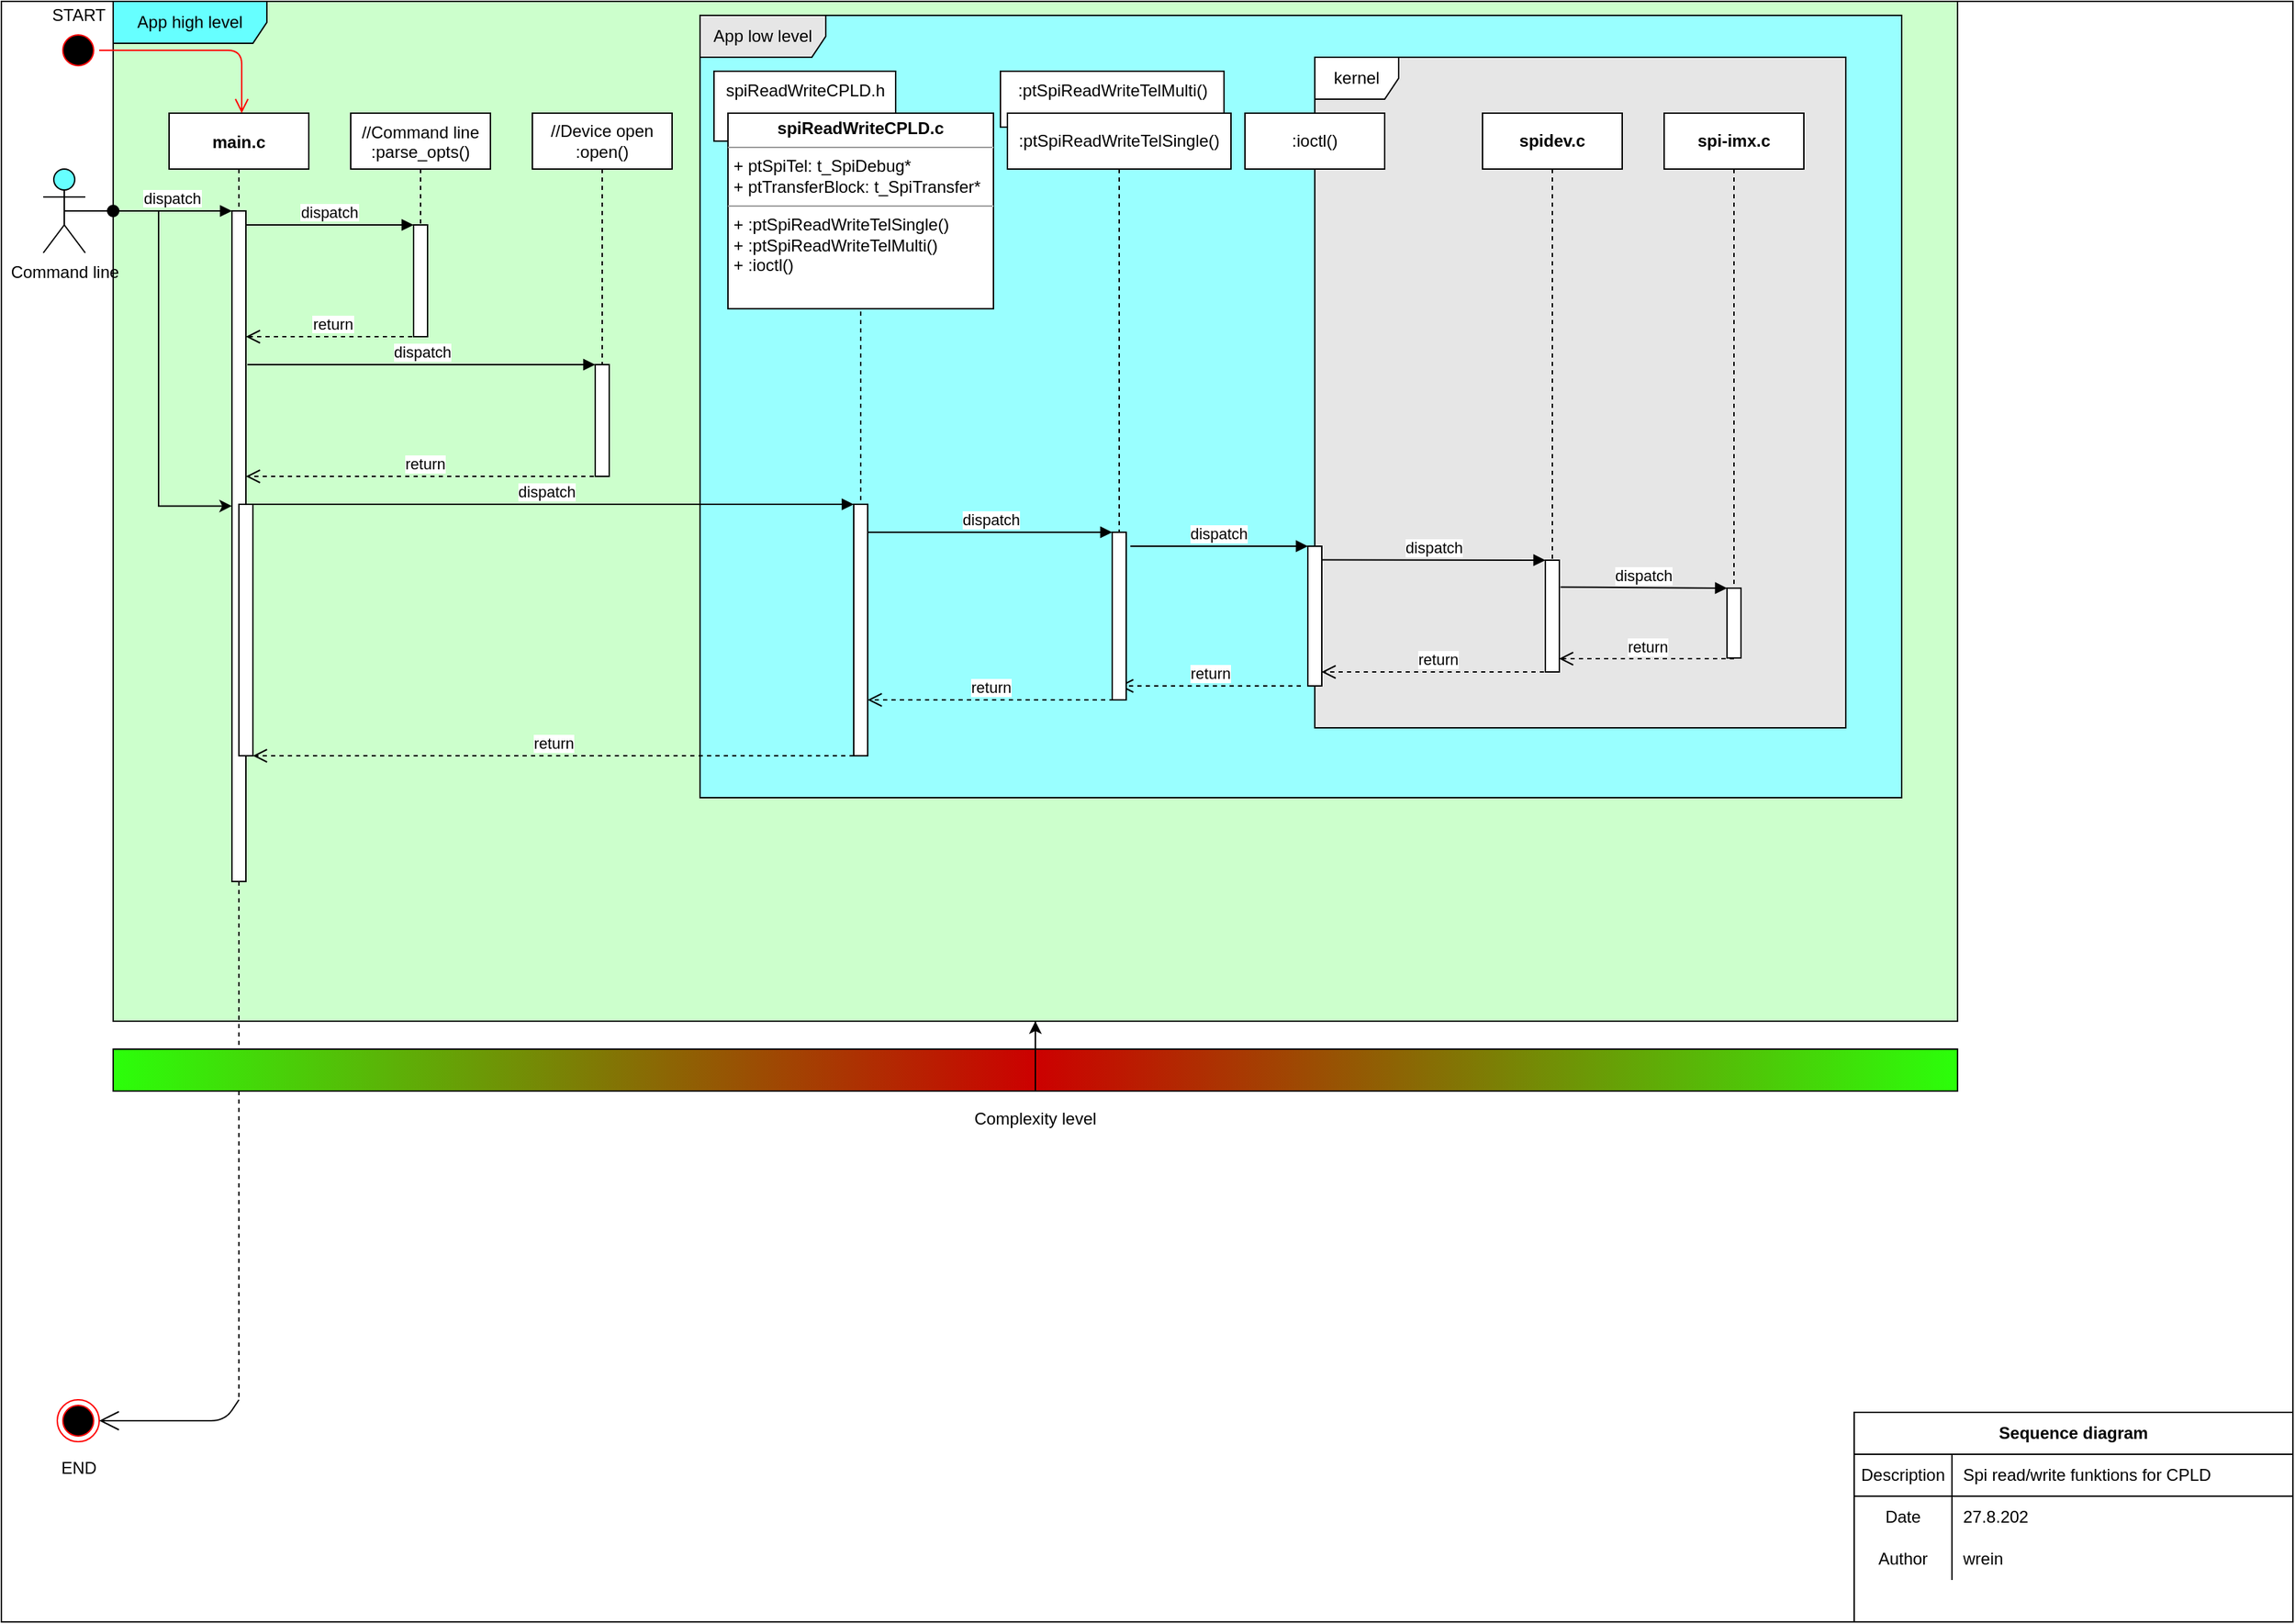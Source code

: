 <mxfile version="14.1.8" type="device"><diagram id="kgpKYQtTHZ0yAKxKKP6v" name="Page-1"><mxGraphModel dx="1086" dy="926" grid="1" gridSize="10" guides="1" tooltips="1" connect="1" arrows="1" fold="1" page="1" pageScale="1" pageWidth="1654" pageHeight="1169" background="#ffffff" math="0" shadow="0"><root><mxCell id="0"/><mxCell id="1" parent="0"/><mxCell id="fhbLya8eWGwlrxsxYKa--1" value="" style="rounded=0;whiteSpace=wrap;html=1;" parent="1" vertex="1"><mxGeometry width="1640" height="1160" as="geometry"/></mxCell><mxCell id="07aKGjusVY3BMr2mS334-1" value="App high level" style="shape=umlFrame;whiteSpace=wrap;html=1;shadow=0;labelBackgroundColor=none;width=110;height=30;swimlaneFillColor=#CCFFCC;fillColor=#66FFFF;" parent="1" vertex="1"><mxGeometry x="80" width="1320" height="730" as="geometry"/></mxCell><mxCell id="VKZeagpRYc-gRWp1bDcH-72" value="App low level" style="shape=umlFrame;whiteSpace=wrap;html=1;shadow=0;labelBackgroundColor=none;fillColor=#E6E6E6;width=90;height=30;swimlaneFillColor=#99FFFF;" parent="1" vertex="1"><mxGeometry x="500" y="10" width="860" height="560" as="geometry"/></mxCell><mxCell id="VKZeagpRYc-gRWp1bDcH-71" value="kernel" style="shape=umlFrame;whiteSpace=wrap;html=1;labelBackgroundColor=#ffffff;shadow=0;swimlaneFillColor=#E6E6E6;" parent="1" vertex="1"><mxGeometry x="940" y="40" width="380" height="480" as="geometry"/></mxCell><mxCell id="VKZeagpRYc-gRWp1bDcH-32" value="spiReadWriteCPLD.h" style="html=1;verticalAlign=top;" parent="1" vertex="1"><mxGeometry x="510" y="50" width="130" height="50" as="geometry"/></mxCell><mxCell id="3nuBFxr9cyL0pnOWT2aG-1" value="main.c" style="shape=umlLifeline;perimeter=lifelinePerimeter;container=1;collapsible=0;recursiveResize=0;rounded=0;shadow=0;strokeWidth=1;fontStyle=1" parent="1" vertex="1"><mxGeometry x="120" y="80" width="100" height="920" as="geometry"/></mxCell><mxCell id="3nuBFxr9cyL0pnOWT2aG-2" value="" style="points=[];perimeter=orthogonalPerimeter;rounded=0;shadow=0;strokeWidth=1;" parent="3nuBFxr9cyL0pnOWT2aG-1" vertex="1"><mxGeometry x="45" y="70" width="10" height="480" as="geometry"/></mxCell><mxCell id="3nuBFxr9cyL0pnOWT2aG-3" value="dispatch" style="verticalAlign=bottom;startArrow=oval;endArrow=block;startSize=8;shadow=0;strokeWidth=1;" parent="3nuBFxr9cyL0pnOWT2aG-1" target="3nuBFxr9cyL0pnOWT2aG-2" edge="1"><mxGeometry relative="1" as="geometry"><mxPoint x="-40" y="70" as="sourcePoint"/></mxGeometry></mxCell><mxCell id="3nuBFxr9cyL0pnOWT2aG-5" value="//Command line&#10;:parse_opts()" style="shape=umlLifeline;perimeter=lifelinePerimeter;container=1;collapsible=0;recursiveResize=0;rounded=0;shadow=0;strokeWidth=1;" parent="1" vertex="1"><mxGeometry x="250" y="80" width="100" height="160" as="geometry"/></mxCell><mxCell id="3nuBFxr9cyL0pnOWT2aG-6" value="" style="points=[];perimeter=orthogonalPerimeter;rounded=0;shadow=0;strokeWidth=1;" parent="3nuBFxr9cyL0pnOWT2aG-5" vertex="1"><mxGeometry x="45" y="80" width="10" height="80" as="geometry"/></mxCell><mxCell id="3nuBFxr9cyL0pnOWT2aG-7" value="return" style="verticalAlign=bottom;endArrow=open;dashed=1;endSize=8;shadow=0;strokeWidth=1;" parent="1" target="3nuBFxr9cyL0pnOWT2aG-2" edge="1"><mxGeometry relative="1" as="geometry"><mxPoint x="180" y="240.0" as="targetPoint"/><mxPoint x="300" y="240" as="sourcePoint"/></mxGeometry></mxCell><mxCell id="3nuBFxr9cyL0pnOWT2aG-8" value="dispatch" style="verticalAlign=bottom;endArrow=block;entryX=0;entryY=0;shadow=0;strokeWidth=1;" parent="1" source="3nuBFxr9cyL0pnOWT2aG-2" target="3nuBFxr9cyL0pnOWT2aG-6" edge="1"><mxGeometry relative="1" as="geometry"><mxPoint x="275" y="160" as="sourcePoint"/></mxGeometry></mxCell><mxCell id="VKZeagpRYc-gRWp1bDcH-4" value="//Device open&lt;br&gt;:open()" style="shape=umlLifeline;perimeter=lifelinePerimeter;whiteSpace=wrap;html=1;container=1;collapsible=0;recursiveResize=0;outlineConnect=0;" parent="1" vertex="1"><mxGeometry x="380" y="80" width="100" height="260" as="geometry"/></mxCell><mxCell id="VKZeagpRYc-gRWp1bDcH-5" value="" style="html=1;points=[];perimeter=orthogonalPerimeter;" parent="VKZeagpRYc-gRWp1bDcH-4" vertex="1"><mxGeometry x="45" y="180" width="10" height="80" as="geometry"/></mxCell><mxCell id="VKZeagpRYc-gRWp1bDcH-6" value="dispatch" style="html=1;verticalAlign=bottom;endArrow=block;entryX=0;entryY=0;" parent="1" target="VKZeagpRYc-gRWp1bDcH-5" edge="1"><mxGeometry relative="1" as="geometry"><mxPoint x="176" y="260" as="sourcePoint"/></mxGeometry></mxCell><mxCell id="VKZeagpRYc-gRWp1bDcH-7" value="return" style="html=1;verticalAlign=bottom;endArrow=open;dashed=1;endSize=8;" parent="1" target="3nuBFxr9cyL0pnOWT2aG-2" edge="1"><mxGeometry relative="1" as="geometry"><mxPoint x="180" y="340" as="targetPoint"/><mxPoint x="430" y="340" as="sourcePoint"/></mxGeometry></mxCell><mxCell id="VKZeagpRYc-gRWp1bDcH-9" value="" style="ellipse;html=1;shape=startState;fillColor=#000000;strokeColor=#ff0000;" parent="1" vertex="1"><mxGeometry x="40" y="20" width="30" height="30" as="geometry"/></mxCell><mxCell id="VKZeagpRYc-gRWp1bDcH-10" value="" style="edgeStyle=orthogonalEdgeStyle;html=1;verticalAlign=bottom;endArrow=open;endSize=8;strokeColor=#ff0000;entryX=0.52;entryY=0;entryDx=0;entryDy=0;entryPerimeter=0;" parent="1" source="VKZeagpRYc-gRWp1bDcH-9" target="3nuBFxr9cyL0pnOWT2aG-1" edge="1"><mxGeometry relative="1" as="geometry"><mxPoint x="55" y="110" as="targetPoint"/></mxGeometry></mxCell><mxCell id="VKZeagpRYc-gRWp1bDcH-11" value="" style="ellipse;html=1;shape=endState;fillColor=#000000;strokeColor=#ff0000;" parent="1" vertex="1"><mxGeometry x="40" y="1001" width="30" height="30" as="geometry"/></mxCell><mxCell id="VKZeagpRYc-gRWp1bDcH-13" value="" style="endArrow=open;endFill=1;endSize=12;html=1;entryX=1;entryY=0.5;entryDx=0;entryDy=0;" parent="1" target="VKZeagpRYc-gRWp1bDcH-11" edge="1"><mxGeometry width="160" relative="1" as="geometry"><mxPoint x="170" y="1001" as="sourcePoint"/><mxPoint x="330" y="1001" as="targetPoint"/><Array as="points"><mxPoint x="160" y="1016"/></Array></mxGeometry></mxCell><mxCell id="VKZeagpRYc-gRWp1bDcH-14" value=":spiReadWriteCPLD.c" style="shape=umlLifeline;perimeter=lifelinePerimeter;whiteSpace=wrap;html=1;container=1;collapsible=0;recursiveResize=0;outlineConnect=0;" parent="1" vertex="1"><mxGeometry x="520" y="80" width="190" height="460" as="geometry"/></mxCell><mxCell id="VKZeagpRYc-gRWp1bDcH-29" value="" style="html=1;points=[];perimeter=orthogonalPerimeter;" parent="VKZeagpRYc-gRWp1bDcH-14" vertex="1"><mxGeometry x="90" y="280" width="10" height="180" as="geometry"/></mxCell><mxCell id="J5s5h6bQyMIQh8PUHGTd-1" value="&lt;p style=&quot;margin: 0px ; margin-top: 4px ; text-align: center&quot;&gt;&lt;b&gt;spiReadWriteCPLD.c&lt;/b&gt;&lt;b&gt;&lt;br&gt;&lt;/b&gt;&lt;/p&gt;&lt;hr size=&quot;1&quot;&gt;&lt;p style=&quot;margin: 0px ; margin-left: 4px&quot;&gt;+ ptSpiTel: t_SpiDebug*&lt;br&gt;+ ptTransferBlock:&amp;nbsp;t_SpiTransfer*&lt;/p&gt;&lt;hr size=&quot;1&quot;&gt;&lt;p style=&quot;margin: 0px ; margin-left: 4px&quot;&gt;+&amp;nbsp;&lt;span style=&quot;text-align: center&quot;&gt;:ptSpiReadWriteTelSingle(&lt;/span&gt;)&lt;br&gt;+&amp;nbsp;&lt;span style=&quot;text-align: center&quot;&gt;:ptSpiReadWriteTelMulti&lt;/span&gt;()&lt;/p&gt;&lt;p style=&quot;margin: 0px ; margin-left: 4px&quot;&gt;+ :ioctl()&lt;/p&gt;" style="verticalAlign=top;align=left;overflow=fill;fontSize=12;fontFamily=Helvetica;html=1;" parent="VKZeagpRYc-gRWp1bDcH-14" vertex="1"><mxGeometry width="190" height="140" as="geometry"/></mxCell><mxCell id="VKZeagpRYc-gRWp1bDcH-28" value="" style="html=1;points=[];perimeter=orthogonalPerimeter;" parent="1" vertex="1"><mxGeometry x="170" y="360" width="10" height="180" as="geometry"/></mxCell><mxCell id="VKZeagpRYc-gRWp1bDcH-30" value="dispatch" style="html=1;verticalAlign=bottom;endArrow=block;entryX=0;entryY=0;" parent="1" source="3nuBFxr9cyL0pnOWT2aG-1" target="VKZeagpRYc-gRWp1bDcH-29" edge="1"><mxGeometry relative="1" as="geometry"><mxPoint x="510" y="360" as="sourcePoint"/></mxGeometry></mxCell><mxCell id="VKZeagpRYc-gRWp1bDcH-31" value="return" style="html=1;verticalAlign=bottom;endArrow=open;dashed=1;endSize=8;exitX=0;exitY=1;exitDx=0;exitDy=0;exitPerimeter=0;" parent="1" source="VKZeagpRYc-gRWp1bDcH-29" edge="1"><mxGeometry relative="1" as="geometry"><mxPoint x="180" y="540" as="targetPoint"/><mxPoint x="580" y="850" as="sourcePoint"/><Array as="points"><mxPoint x="530" y="540"/></Array></mxGeometry></mxCell><mxCell id="VKZeagpRYc-gRWp1bDcH-41" value="dispatch" style="html=1;verticalAlign=bottom;endArrow=block;entryX=0;entryY=0;" parent="1" target="VKZeagpRYc-gRWp1bDcH-40" edge="1"><mxGeometry relative="1" as="geometry"><mxPoint x="620" y="380" as="sourcePoint"/></mxGeometry></mxCell><mxCell id="VKZeagpRYc-gRWp1bDcH-42" value="return" style="html=1;verticalAlign=bottom;endArrow=open;dashed=1;endSize=8;exitX=0.1;exitY=1;exitDx=0;exitDy=0;exitPerimeter=0;" parent="1" source="VKZeagpRYc-gRWp1bDcH-40" edge="1"><mxGeometry relative="1" as="geometry"><mxPoint x="620" y="500" as="targetPoint"/><mxPoint x="782" y="500" as="sourcePoint"/></mxGeometry></mxCell><mxCell id="VKZeagpRYc-gRWp1bDcH-43" value="&lt;span&gt;:ioctl()&lt;/span&gt;" style="shape=umlLifeline;perimeter=lifelinePerimeter;whiteSpace=wrap;html=1;container=1;collapsible=0;recursiveResize=0;outlineConnect=0;" parent="1" vertex="1"><mxGeometry x="890" y="80" width="100" height="440" as="geometry"/></mxCell><mxCell id="VKZeagpRYc-gRWp1bDcH-45" value="" style="html=1;points=[];perimeter=orthogonalPerimeter;" parent="VKZeagpRYc-gRWp1bDcH-43" vertex="1"><mxGeometry x="45" y="310" width="10" height="100" as="geometry"/></mxCell><mxCell id="VKZeagpRYc-gRWp1bDcH-46" value="dispatch" style="html=1;verticalAlign=bottom;endArrow=block;entryX=0;entryY=0;exitX=1.297;exitY=0.083;exitDx=0;exitDy=0;exitPerimeter=0;" parent="1" source="VKZeagpRYc-gRWp1bDcH-40" target="VKZeagpRYc-gRWp1bDcH-45" edge="1"><mxGeometry relative="1" as="geometry"><mxPoint x="810" y="390" as="sourcePoint"/></mxGeometry></mxCell><mxCell id="VKZeagpRYc-gRWp1bDcH-47" value="return" style="html=1;verticalAlign=bottom;endArrow=open;dashed=1;endSize=8;" parent="1" edge="1"><mxGeometry relative="1" as="geometry"><mxPoint x="800" y="490" as="targetPoint"/><mxPoint x="930" y="490" as="sourcePoint"/></mxGeometry></mxCell><mxCell id="VKZeagpRYc-gRWp1bDcH-48" value="&lt;b&gt;spidev.c&lt;/b&gt;" style="shape=umlLifeline;perimeter=lifelinePerimeter;whiteSpace=wrap;html=1;container=1;collapsible=0;recursiveResize=0;outlineConnect=0;" parent="1" vertex="1"><mxGeometry x="1060" y="80" width="100" height="400" as="geometry"/></mxCell><mxCell id="VKZeagpRYc-gRWp1bDcH-49" value="" style="html=1;points=[];perimeter=orthogonalPerimeter;" parent="VKZeagpRYc-gRWp1bDcH-48" vertex="1"><mxGeometry x="45" y="320" width="10" height="80" as="geometry"/></mxCell><mxCell id="VKZeagpRYc-gRWp1bDcH-50" value="dispatch" style="html=1;verticalAlign=bottom;endArrow=block;entryX=0;entryY=0;exitX=1.021;exitY=0.097;exitDx=0;exitDy=0;exitPerimeter=0;" parent="1" source="VKZeagpRYc-gRWp1bDcH-45" target="VKZeagpRYc-gRWp1bDcH-49" edge="1"><mxGeometry relative="1" as="geometry"><mxPoint x="950" y="400" as="sourcePoint"/></mxGeometry></mxCell><mxCell id="VKZeagpRYc-gRWp1bDcH-51" value="return" style="html=1;verticalAlign=bottom;endArrow=open;dashed=1;endSize=8;exitX=0;exitY=0.95;" parent="1" edge="1"><mxGeometry relative="1" as="geometry"><mxPoint x="944.81" y="480" as="targetPoint"/><mxPoint x="1110" y="480" as="sourcePoint"/></mxGeometry></mxCell><mxCell id="VKZeagpRYc-gRWp1bDcH-52" value="&lt;b&gt;spi-imx.c&lt;/b&gt;" style="shape=umlLifeline;perimeter=lifelinePerimeter;whiteSpace=wrap;html=1;container=1;collapsible=0;recursiveResize=0;outlineConnect=0;" parent="1" vertex="1"><mxGeometry x="1190" y="80" width="100" height="390" as="geometry"/></mxCell><mxCell id="VKZeagpRYc-gRWp1bDcH-53" value="" style="html=1;points=[];perimeter=orthogonalPerimeter;" parent="1" vertex="1"><mxGeometry x="1235" y="420" width="10" height="50" as="geometry"/></mxCell><mxCell id="VKZeagpRYc-gRWp1bDcH-54" value="dispatch" style="html=1;verticalAlign=bottom;endArrow=block;entryX=0;entryY=0;exitX=1.083;exitY=0.24;exitDx=0;exitDy=0;exitPerimeter=0;" parent="1" source="VKZeagpRYc-gRWp1bDcH-49" target="VKZeagpRYc-gRWp1bDcH-53" edge="1"><mxGeometry relative="1" as="geometry"><mxPoint x="1120" y="420" as="sourcePoint"/></mxGeometry></mxCell><mxCell id="VKZeagpRYc-gRWp1bDcH-55" value="return" style="html=1;verticalAlign=bottom;endArrow=open;dashed=1;endSize=8;exitX=0;exitY=0.95;" parent="1" edge="1"><mxGeometry relative="1" as="geometry"><mxPoint x="1114.81" y="470.5" as="targetPoint"/><mxPoint x="1240" y="470.5" as="sourcePoint"/></mxGeometry></mxCell><mxCell id="J5s5h6bQyMIQh8PUHGTd-3" style="edgeStyle=orthogonalEdgeStyle;rounded=0;orthogonalLoop=1;jettySize=auto;html=1;exitX=0.5;exitY=0.5;exitDx=0;exitDy=0;exitPerimeter=0;entryX=0;entryY=0.44;entryDx=0;entryDy=0;entryPerimeter=0;" parent="1" source="VKZeagpRYc-gRWp1bDcH-76" target="3nuBFxr9cyL0pnOWT2aG-2" edge="1"><mxGeometry relative="1" as="geometry"/></mxCell><mxCell id="VKZeagpRYc-gRWp1bDcH-76" value="Command line" style="shape=umlActor;verticalLabelPosition=bottom;verticalAlign=top;html=1;shadow=0;labelBackgroundColor=none;fillColor=#66FFFF;" parent="1" vertex="1"><mxGeometry x="30" y="120" width="30" height="60" as="geometry"/></mxCell><mxCell id="VKZeagpRYc-gRWp1bDcH-80" value="Sequence diagram" style="shape=table;html=1;whiteSpace=wrap;startSize=30;container=1;collapsible=0;childLayout=tableLayout;fixedRows=1;rowLines=0;fontStyle=1;align=center;shadow=0;labelBackgroundColor=none;" parent="1" vertex="1"><mxGeometry x="1326" y="1010" width="314" height="150" as="geometry"/></mxCell><mxCell id="VKZeagpRYc-gRWp1bDcH-81" value="" style="shape=partialRectangle;html=1;whiteSpace=wrap;collapsible=0;dropTarget=0;pointerEvents=0;fillColor=none;top=0;left=0;bottom=1;right=0;points=[[0,0.5],[1,0.5]];portConstraint=eastwest;" parent="VKZeagpRYc-gRWp1bDcH-80" vertex="1"><mxGeometry y="30" width="314" height="30" as="geometry"/></mxCell><mxCell id="VKZeagpRYc-gRWp1bDcH-82" value="Description" style="shape=partialRectangle;html=1;whiteSpace=wrap;connectable=0;fillColor=none;top=0;left=0;bottom=0;right=0;overflow=hidden;" parent="VKZeagpRYc-gRWp1bDcH-81" vertex="1"><mxGeometry width="70" height="30" as="geometry"/></mxCell><mxCell id="VKZeagpRYc-gRWp1bDcH-83" value="Spi read/write funktions for CPLD" style="shape=partialRectangle;html=1;whiteSpace=wrap;connectable=0;fillColor=none;top=0;left=0;bottom=0;right=0;align=left;spacingLeft=6;overflow=hidden;" parent="VKZeagpRYc-gRWp1bDcH-81" vertex="1"><mxGeometry x="70" width="244" height="30" as="geometry"/></mxCell><mxCell id="VKZeagpRYc-gRWp1bDcH-84" value="" style="shape=partialRectangle;html=1;whiteSpace=wrap;collapsible=0;dropTarget=0;pointerEvents=0;fillColor=none;top=0;left=0;bottom=0;right=0;points=[[0,0.5],[1,0.5]];portConstraint=eastwest;" parent="VKZeagpRYc-gRWp1bDcH-80" vertex="1"><mxGeometry y="60" width="314" height="30" as="geometry"/></mxCell><mxCell id="VKZeagpRYc-gRWp1bDcH-85" value="Date" style="shape=partialRectangle;html=1;whiteSpace=wrap;connectable=0;fillColor=none;top=0;left=0;bottom=0;right=0;overflow=hidden;" parent="VKZeagpRYc-gRWp1bDcH-84" vertex="1"><mxGeometry width="70" height="30" as="geometry"/></mxCell><mxCell id="VKZeagpRYc-gRWp1bDcH-86" value="27.8.202" style="shape=partialRectangle;html=1;whiteSpace=wrap;connectable=0;fillColor=none;top=0;left=0;bottom=0;right=0;align=left;spacingLeft=6;overflow=hidden;" parent="VKZeagpRYc-gRWp1bDcH-84" vertex="1"><mxGeometry x="70" width="244" height="30" as="geometry"/></mxCell><mxCell id="VKZeagpRYc-gRWp1bDcH-87" value="" style="shape=partialRectangle;html=1;whiteSpace=wrap;collapsible=0;dropTarget=0;pointerEvents=0;fillColor=none;top=0;left=0;bottom=0;right=0;points=[[0,0.5],[1,0.5]];portConstraint=eastwest;" parent="VKZeagpRYc-gRWp1bDcH-80" vertex="1"><mxGeometry y="90" width="314" height="30" as="geometry"/></mxCell><mxCell id="VKZeagpRYc-gRWp1bDcH-88" value="Author" style="shape=partialRectangle;html=1;whiteSpace=wrap;connectable=0;fillColor=none;top=0;left=0;bottom=0;right=0;overflow=hidden;" parent="VKZeagpRYc-gRWp1bDcH-87" vertex="1"><mxGeometry width="70" height="30" as="geometry"/></mxCell><mxCell id="VKZeagpRYc-gRWp1bDcH-89" value="wrein" style="shape=partialRectangle;html=1;whiteSpace=wrap;connectable=0;fillColor=none;top=0;left=0;bottom=0;right=0;align=left;spacingLeft=6;overflow=hidden;" parent="VKZeagpRYc-gRWp1bDcH-87" vertex="1"><mxGeometry x="70" width="244" height="30" as="geometry"/></mxCell><mxCell id="VKZeagpRYc-gRWp1bDcH-90" value="END" style="text;html=1;align=center;verticalAlign=middle;resizable=0;points=[];autosize=1;" parent="1" vertex="1"><mxGeometry x="35" y="1040" width="40" height="20" as="geometry"/></mxCell><mxCell id="VKZeagpRYc-gRWp1bDcH-91" value="START" style="text;html=1;align=center;verticalAlign=middle;resizable=0;points=[];autosize=1;" parent="1" vertex="1"><mxGeometry x="30" width="50" height="20" as="geometry"/></mxCell><mxCell id="c5UdtXdZVaESIwqDuZyV-1" value="&lt;span&gt;:ptSpiReadWriteTelMulti()&lt;/span&gt;" style="html=1;verticalAlign=top;" parent="1" vertex="1"><mxGeometry x="715" y="50" width="160" height="40" as="geometry"/></mxCell><mxCell id="VKZeagpRYc-gRWp1bDcH-34" value=":ptSpiReadWriteTelSingle()" style="shape=umlLifeline;perimeter=lifelinePerimeter;whiteSpace=wrap;html=1;container=1;collapsible=0;recursiveResize=0;outlineConnect=0;" parent="1" vertex="1"><mxGeometry x="720" y="80" width="160" height="420" as="geometry"/></mxCell><mxCell id="VKZeagpRYc-gRWp1bDcH-40" value="" style="html=1;points=[];perimeter=orthogonalPerimeter;" parent="VKZeagpRYc-gRWp1bDcH-34" vertex="1"><mxGeometry x="75" y="300" width="10" height="120" as="geometry"/></mxCell><mxCell id="pVwFRQa-1fCkZ9aH6oxs-2" value="" style="rounded=0;whiteSpace=wrap;html=1;gradientColor=#2BFF0A;gradientDirection=east;fillColor=#CC0000;" parent="1" vertex="1"><mxGeometry x="740" y="750" width="660" height="30" as="geometry"/></mxCell><mxCell id="pVwFRQa-1fCkZ9aH6oxs-5" style="edgeStyle=orthogonalEdgeStyle;rounded=0;orthogonalLoop=1;jettySize=auto;html=1;exitX=0;exitY=1;exitDx=0;exitDy=0;" parent="1" source="pVwFRQa-1fCkZ9aH6oxs-3" target="07aKGjusVY3BMr2mS334-1" edge="1"><mxGeometry relative="1" as="geometry"/></mxCell><mxCell id="pVwFRQa-1fCkZ9aH6oxs-3" value="" style="rounded=0;whiteSpace=wrap;html=1;gradientColor=#2BFF0A;gradientDirection=east;fillColor=#CC0000;direction=west;" parent="1" vertex="1"><mxGeometry x="80" y="750" width="660" height="30" as="geometry"/></mxCell><mxCell id="pVwFRQa-1fCkZ9aH6oxs-6" value="Complexity level" style="text;html=1;strokeColor=none;fillColor=none;align=center;verticalAlign=middle;whiteSpace=wrap;rounded=0;" parent="1" vertex="1"><mxGeometry x="685" y="790" width="110" height="20" as="geometry"/></mxCell></root></mxGraphModel></diagram></mxfile>
